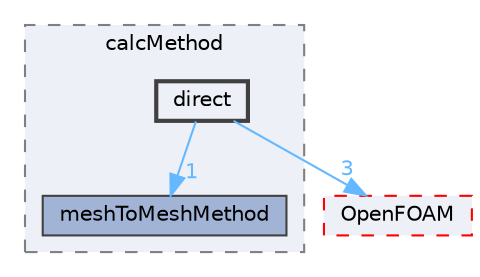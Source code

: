 digraph "src/sampling/meshToMesh/calcMethod/direct"
{
 // LATEX_PDF_SIZE
  bgcolor="transparent";
  edge [fontname=Helvetica,fontsize=10,labelfontname=Helvetica,labelfontsize=10];
  node [fontname=Helvetica,fontsize=10,shape=box,height=0.2,width=0.4];
  compound=true
  subgraph clusterdir_1bf0885e90ae4cc13a20a3c254c3cfca {
    graph [ bgcolor="#edf0f7", pencolor="grey50", label="calcMethod", fontname=Helvetica,fontsize=10 style="filled,dashed", URL="dir_1bf0885e90ae4cc13a20a3c254c3cfca.html",tooltip=""]
  dir_a511df774912171ea0747db0caac1f29 [label="meshToMeshMethod", fillcolor="#a2b4d6", color="grey25", style="filled", URL="dir_a511df774912171ea0747db0caac1f29.html",tooltip=""];
  dir_c76d00096e5c89032d38bbfa20a462b7 [label="direct", fillcolor="#edf0f7", color="grey25", style="filled,bold", URL="dir_c76d00096e5c89032d38bbfa20a462b7.html",tooltip=""];
  }
  dir_c5473ff19b20e6ec4dfe5c310b3778a8 [label="OpenFOAM", fillcolor="#edf0f7", color="red", style="filled,dashed", URL="dir_c5473ff19b20e6ec4dfe5c310b3778a8.html",tooltip=""];
  dir_c76d00096e5c89032d38bbfa20a462b7->dir_a511df774912171ea0747db0caac1f29 [headlabel="1", labeldistance=1.5 headhref="dir_000952_002381.html" href="dir_000952_002381.html" color="steelblue1" fontcolor="steelblue1"];
  dir_c76d00096e5c89032d38bbfa20a462b7->dir_c5473ff19b20e6ec4dfe5c310b3778a8 [headlabel="3", labeldistance=1.5 headhref="dir_000952_002695.html" href="dir_000952_002695.html" color="steelblue1" fontcolor="steelblue1"];
}
